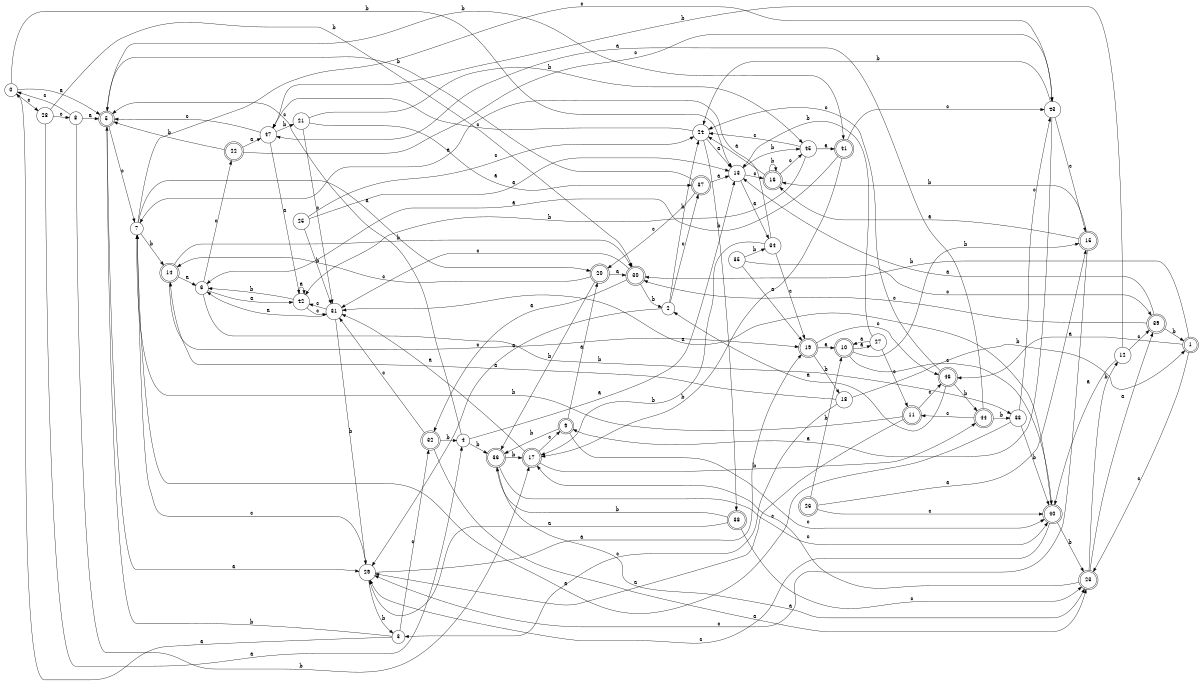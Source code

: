 digraph n39_8 {
__start0 [label="" shape="none"];

rankdir=LR;
size="8,5";

s0 [style="filled", color="black", fillcolor="white" shape="circle", label="0"];
s1 [style="rounded,filled", color="black", fillcolor="white" shape="doublecircle", label="1"];
s2 [style="filled", color="black", fillcolor="white" shape="circle", label="2"];
s3 [style="filled", color="black", fillcolor="white" shape="circle", label="3"];
s4 [style="filled", color="black", fillcolor="white" shape="circle", label="4"];
s5 [style="rounded,filled", color="black", fillcolor="white" shape="doublecircle", label="5"];
s6 [style="filled", color="black", fillcolor="white" shape="circle", label="6"];
s7 [style="filled", color="black", fillcolor="white" shape="circle", label="7"];
s8 [style="filled", color="black", fillcolor="white" shape="circle", label="8"];
s9 [style="rounded,filled", color="black", fillcolor="white" shape="doublecircle", label="9"];
s10 [style="rounded,filled", color="black", fillcolor="white" shape="doublecircle", label="10"];
s11 [style="rounded,filled", color="black", fillcolor="white" shape="doublecircle", label="11"];
s12 [style="filled", color="black", fillcolor="white" shape="circle", label="12"];
s13 [style="filled", color="black", fillcolor="white" shape="circle", label="13"];
s14 [style="rounded,filled", color="black", fillcolor="white" shape="doublecircle", label="14"];
s15 [style="rounded,filled", color="black", fillcolor="white" shape="doublecircle", label="15"];
s16 [style="rounded,filled", color="black", fillcolor="white" shape="doublecircle", label="16"];
s17 [style="rounded,filled", color="black", fillcolor="white" shape="doublecircle", label="17"];
s18 [style="filled", color="black", fillcolor="white" shape="circle", label="18"];
s19 [style="rounded,filled", color="black", fillcolor="white" shape="doublecircle", label="19"];
s20 [style="rounded,filled", color="black", fillcolor="white" shape="doublecircle", label="20"];
s21 [style="filled", color="black", fillcolor="white" shape="circle", label="21"];
s22 [style="rounded,filled", color="black", fillcolor="white" shape="doublecircle", label="22"];
s23 [style="rounded,filled", color="black", fillcolor="white" shape="doublecircle", label="23"];
s24 [style="filled", color="black", fillcolor="white" shape="circle", label="24"];
s25 [style="filled", color="black", fillcolor="white" shape="circle", label="25"];
s26 [style="rounded,filled", color="black", fillcolor="white" shape="doublecircle", label="26"];
s27 [style="filled", color="black", fillcolor="white" shape="circle", label="27"];
s28 [style="filled", color="black", fillcolor="white" shape="circle", label="28"];
s29 [style="filled", color="black", fillcolor="white" shape="circle", label="29"];
s30 [style="rounded,filled", color="black", fillcolor="white" shape="doublecircle", label="30"];
s31 [style="filled", color="black", fillcolor="white" shape="circle", label="31"];
s32 [style="rounded,filled", color="black", fillcolor="white" shape="doublecircle", label="32"];
s33 [style="filled", color="black", fillcolor="white" shape="circle", label="33"];
s34 [style="filled", color="black", fillcolor="white" shape="circle", label="34"];
s35 [style="filled", color="black", fillcolor="white" shape="circle", label="35"];
s36 [style="rounded,filled", color="black", fillcolor="white" shape="doublecircle", label="36"];
s37 [style="rounded,filled", color="black", fillcolor="white" shape="doublecircle", label="37"];
s38 [style="rounded,filled", color="black", fillcolor="white" shape="doublecircle", label="38"];
s39 [style="rounded,filled", color="black", fillcolor="white" shape="doublecircle", label="39"];
s40 [style="rounded,filled", color="black", fillcolor="white" shape="doublecircle", label="40"];
s41 [style="rounded,filled", color="black", fillcolor="white" shape="doublecircle", label="41"];
s42 [style="filled", color="black", fillcolor="white" shape="circle", label="42"];
s43 [style="filled", color="black", fillcolor="white" shape="circle", label="43"];
s44 [style="rounded,filled", color="black", fillcolor="white" shape="doublecircle", label="44"];
s45 [style="filled", color="black", fillcolor="white" shape="circle", label="45"];
s46 [style="rounded,filled", color="black", fillcolor="white" shape="doublecircle", label="46"];
s47 [style="filled", color="black", fillcolor="white" shape="circle", label="47"];
s0 -> s5 [label="a"];
s0 -> s13 [label="b"];
s0 -> s28 [label="c"];
s1 -> s46 [label="a"];
s1 -> s30 [label="b"];
s1 -> s23 [label="c"];
s2 -> s29 [label="a"];
s2 -> s24 [label="b"];
s2 -> s37 [label="c"];
s3 -> s0 [label="a"];
s3 -> s5 [label="b"];
s3 -> s32 [label="c"];
s4 -> s13 [label="a"];
s4 -> s36 [label="b"];
s4 -> s5 [label="c"];
s5 -> s29 [label="a"];
s5 -> s41 [label="b"];
s5 -> s7 [label="c"];
s6 -> s42 [label="a"];
s6 -> s33 [label="b"];
s6 -> s22 [label="c"];
s7 -> s20 [label="a"];
s7 -> s14 [label="b"];
s7 -> s43 [label="c"];
s8 -> s5 [label="a"];
s8 -> s17 [label="b"];
s8 -> s0 [label="c"];
s9 -> s20 [label="a"];
s9 -> s36 [label="b"];
s9 -> s40 [label="c"];
s10 -> s27 [label="a"];
s10 -> s15 [label="b"];
s10 -> s40 [label="c"];
s11 -> s29 [label="a"];
s11 -> s7 [label="b"];
s11 -> s46 [label="c"];
s12 -> s40 [label="a"];
s12 -> s47 [label="b"];
s12 -> s39 [label="c"];
s13 -> s34 [label="a"];
s13 -> s45 [label="b"];
s13 -> s16 [label="c"];
s14 -> s6 [label="a"];
s14 -> s30 [label="b"];
s14 -> s19 [label="c"];
s15 -> s16 [label="a"];
s15 -> s16 [label="b"];
s15 -> s29 [label="c"];
s16 -> s24 [label="a"];
s16 -> s16 [label="b"];
s16 -> s45 [label="c"];
s17 -> s31 [label="a"];
s17 -> s44 [label="b"];
s17 -> s9 [label="c"];
s18 -> s14 [label="a"];
s18 -> s1 [label="b"];
s18 -> s3 [label="c"];
s19 -> s10 [label="a"];
s19 -> s18 [label="b"];
s19 -> s46 [label="c"];
s20 -> s30 [label="a"];
s20 -> s36 [label="b"];
s20 -> s14 [label="c"];
s21 -> s37 [label="a"];
s21 -> s45 [label="b"];
s21 -> s31 [label="c"];
s22 -> s47 [label="a"];
s22 -> s5 [label="b"];
s22 -> s43 [label="c"];
s23 -> s39 [label="a"];
s23 -> s12 [label="b"];
s23 -> s17 [label="c"];
s24 -> s13 [label="a"];
s24 -> s38 [label="b"];
s24 -> s47 [label="c"];
s25 -> s13 [label="a"];
s25 -> s31 [label="b"];
s25 -> s24 [label="c"];
s26 -> s15 [label="a"];
s26 -> s10 [label="b"];
s26 -> s40 [label="c"];
s27 -> s10 [label="a"];
s27 -> s13 [label="b"];
s27 -> s11 [label="c"];
s28 -> s4 [label="a"];
s28 -> s30 [label="b"];
s28 -> s8 [label="c"];
s29 -> s19 [label="a"];
s29 -> s3 [label="b"];
s29 -> s7 [label="c"];
s30 -> s32 [label="a"];
s30 -> s2 [label="b"];
s30 -> s31 [label="c"];
s31 -> s6 [label="a"];
s31 -> s29 [label="b"];
s31 -> s42 [label="c"];
s32 -> s23 [label="a"];
s32 -> s4 [label="b"];
s32 -> s31 [label="c"];
s33 -> s7 [label="a"];
s33 -> s40 [label="b"];
s33 -> s43 [label="c"];
s34 -> s7 [label="a"];
s34 -> s17 [label="b"];
s34 -> s19 [label="c"];
s35 -> s19 [label="a"];
s35 -> s34 [label="b"];
s35 -> s39 [label="c"];
s36 -> s23 [label="a"];
s36 -> s17 [label="b"];
s36 -> s40 [label="c"];
s37 -> s13 [label="a"];
s37 -> s5 [label="b"];
s37 -> s20 [label="c"];
s38 -> s29 [label="a"];
s38 -> s36 [label="b"];
s38 -> s23 [label="c"];
s39 -> s13 [label="a"];
s39 -> s1 [label="b"];
s39 -> s30 [label="c"];
s40 -> s31 [label="a"];
s40 -> s23 [label="b"];
s40 -> s29 [label="c"];
s41 -> s6 [label="a"];
s41 -> s17 [label="b"];
s41 -> s43 [label="c"];
s42 -> s42 [label="a"];
s42 -> s6 [label="b"];
s42 -> s31 [label="c"];
s43 -> s9 [label="a"];
s43 -> s24 [label="b"];
s43 -> s15 [label="c"];
s44 -> s47 [label="a"];
s44 -> s33 [label="b"];
s44 -> s11 [label="c"];
s45 -> s41 [label="a"];
s45 -> s42 [label="b"];
s45 -> s24 [label="c"];
s46 -> s2 [label="a"];
s46 -> s44 [label="b"];
s46 -> s24 [label="c"];
s47 -> s42 [label="a"];
s47 -> s21 [label="b"];
s47 -> s5 [label="c"];

}